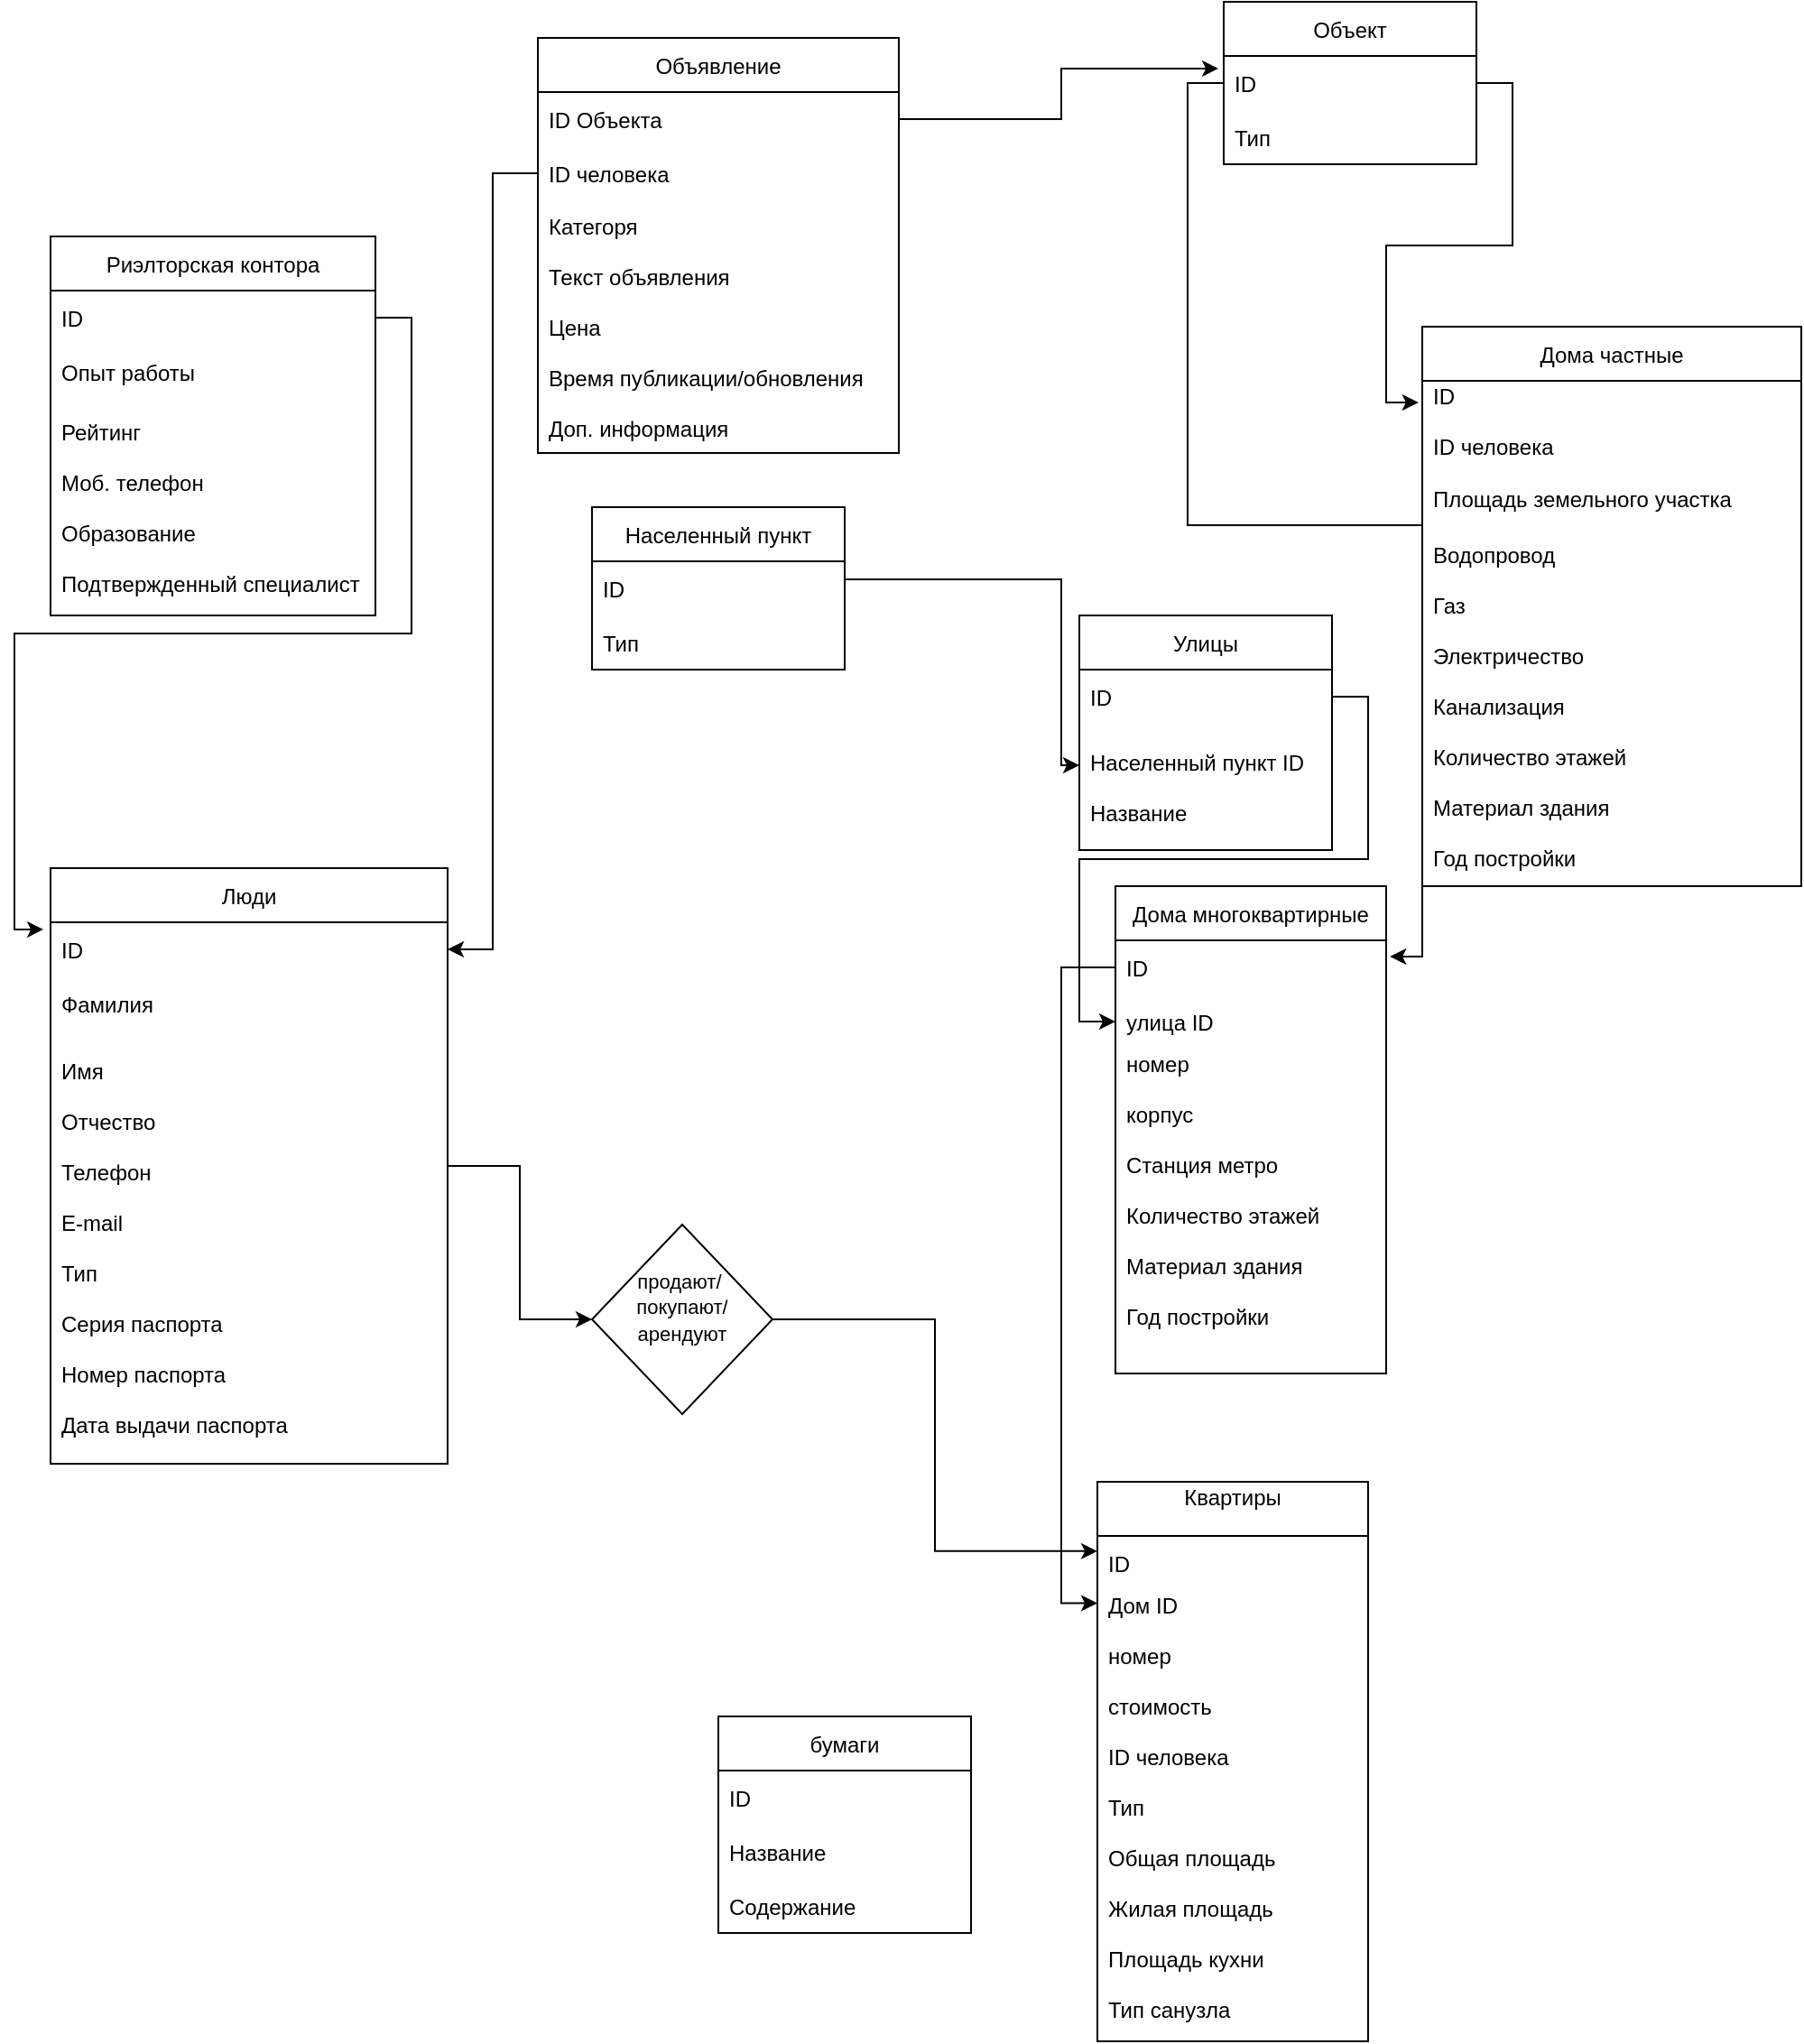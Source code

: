<mxfile version="15.7.3" type="device"><diagram id="tWluPMxtTHNSkM-A0zyS" name="Страница 1"><mxGraphModel dx="1102" dy="4325" grid="1" gridSize="10" guides="1" tooltips="1" connect="1" arrows="1" fold="1" page="1" pageScale="1" pageWidth="2339" pageHeight="3300" math="0" shadow="0"><root><mxCell id="0"/><mxCell id="1" parent="0"/><mxCell id="jXrrF-a2Q6XTQxq93m-X-35" style="edgeStyle=orthogonalEdgeStyle;rounded=0;orthogonalLoop=1;jettySize=auto;html=1;entryX=0;entryY=0.5;entryDx=0;entryDy=0;elbow=vertical;" parent="1" source="jXrrF-a2Q6XTQxq93m-X-1" target="jXrrF-a2Q6XTQxq93m-X-32" edge="1"><mxGeometry relative="1" as="geometry"/></mxCell><mxCell id="jXrrF-a2Q6XTQxq93m-X-1" value="Люди" style="swimlane;fontStyle=0;childLayout=stackLayout;horizontal=1;startSize=30;horizontalStack=0;resizeParent=1;resizeParentMax=0;resizeLast=0;collapsible=1;marginBottom=0;" parent="1" vertex="1"><mxGeometry x="110" y="-10" width="220" height="330" as="geometry"/></mxCell><mxCell id="jXrrF-a2Q6XTQxq93m-X-2" value="ID" style="text;strokeColor=none;fillColor=none;align=left;verticalAlign=middle;spacingLeft=4;spacingRight=4;overflow=hidden;points=[[0,0.5],[1,0.5]];portConstraint=eastwest;rotatable=0;" parent="jXrrF-a2Q6XTQxq93m-X-1" vertex="1"><mxGeometry y="30" width="220" height="30" as="geometry"/></mxCell><mxCell id="jXrrF-a2Q6XTQxq93m-X-3" value="Фамилия            " style="text;strokeColor=none;fillColor=none;align=left;verticalAlign=middle;spacingLeft=4;spacingRight=4;overflow=hidden;points=[[0,0.5],[1,0.5]];portConstraint=eastwest;rotatable=0;" parent="jXrrF-a2Q6XTQxq93m-X-1" vertex="1"><mxGeometry y="60" width="220" height="30" as="geometry"/></mxCell><mxCell id="jXrrF-a2Q6XTQxq93m-X-4" value="Имя&#10;&#10;Отчество&#10;&#10;Телефон&#10;&#10;E-mail&#10;&#10;Тип&#10;&#10;Серия паспорта&#10;&#10;Номер паспорта&#10;&#10;Дата выдачи паспорта" style="text;strokeColor=none;fillColor=none;align=left;verticalAlign=middle;spacingLeft=4;spacingRight=4;overflow=hidden;points=[[0,0.5],[1,0.5]];portConstraint=eastwest;rotatable=0;" parent="jXrrF-a2Q6XTQxq93m-X-1" vertex="1"><mxGeometry y="90" width="220" height="240" as="geometry"/></mxCell><mxCell id="jXrrF-a2Q6XTQxq93m-X-5" value="Квартиры&#10;" style="swimlane;fontStyle=0;childLayout=stackLayout;horizontal=1;startSize=30;horizontalStack=0;resizeParent=1;resizeParentMax=0;resizeLast=0;collapsible=1;marginBottom=0;" parent="1" vertex="1"><mxGeometry x="690" y="330" width="150" height="310" as="geometry"/></mxCell><mxCell id="jXrrF-a2Q6XTQxq93m-X-6" value="ID" style="text;strokeColor=none;fillColor=none;align=left;verticalAlign=middle;spacingLeft=4;spacingRight=4;overflow=hidden;points=[[0,0.5],[1,0.5]];portConstraint=eastwest;rotatable=0;" parent="jXrrF-a2Q6XTQxq93m-X-5" vertex="1"><mxGeometry y="30" width="150" height="30" as="geometry"/></mxCell><mxCell id="jXrrF-a2Q6XTQxq93m-X-8" value="Дом ID&#10;&#10;номер&#10;&#10;стоимость&#10;&#10;ID человека&#10;&#10;Тип&#10;&#10;Общая площадь&#10;&#10;Жилая площадь&#10;&#10;Площадь кухни&#10;&#10;Тип санузла&#10;&#10;&#10;" style="text;strokeColor=none;fillColor=none;align=left;verticalAlign=middle;spacingLeft=4;spacingRight=4;overflow=hidden;points=[[0,0.5],[1,0.5]];portConstraint=eastwest;rotatable=0;" parent="jXrrF-a2Q6XTQxq93m-X-5" vertex="1"><mxGeometry y="60" width="150" height="250" as="geometry"/></mxCell><mxCell id="jXrrF-a2Q6XTQxq93m-X-9" value="Улицы" style="swimlane;fontStyle=0;childLayout=stackLayout;horizontal=1;startSize=30;horizontalStack=0;resizeParent=1;resizeParentMax=0;resizeLast=0;collapsible=1;marginBottom=0;" parent="1" vertex="1"><mxGeometry x="680" y="-150" width="140" height="130" as="geometry"/></mxCell><mxCell id="jXrrF-a2Q6XTQxq93m-X-10" value="ID" style="text;strokeColor=none;fillColor=none;align=left;verticalAlign=middle;spacingLeft=4;spacingRight=4;overflow=hidden;points=[[0,0.5],[1,0.5]];portConstraint=eastwest;rotatable=0;" parent="jXrrF-a2Q6XTQxq93m-X-9" vertex="1"><mxGeometry y="30" width="140" height="30" as="geometry"/></mxCell><mxCell id="jXrrF-a2Q6XTQxq93m-X-11" value="Населенный пункт ID&#10;&#10;Название" style="text;strokeColor=none;fillColor=none;align=left;verticalAlign=middle;spacingLeft=4;spacingRight=4;overflow=hidden;points=[[0,0.5],[1,0.5]];portConstraint=eastwest;rotatable=0;" parent="jXrrF-a2Q6XTQxq93m-X-9" vertex="1"><mxGeometry y="60" width="140" height="70" as="geometry"/></mxCell><mxCell id="jXrrF-a2Q6XTQxq93m-X-13" value="Дома многоквартирные" style="swimlane;fontStyle=0;childLayout=stackLayout;horizontal=1;startSize=30;horizontalStack=0;resizeParent=1;resizeParentMax=0;resizeLast=0;collapsible=1;marginBottom=0;" parent="1" vertex="1"><mxGeometry x="700" width="150" height="270" as="geometry"/></mxCell><mxCell id="jXrrF-a2Q6XTQxq93m-X-14" value="ID" style="text;strokeColor=none;fillColor=none;align=left;verticalAlign=middle;spacingLeft=4;spacingRight=4;overflow=hidden;points=[[0,0.5],[1,0.5]];portConstraint=eastwest;rotatable=0;" parent="jXrrF-a2Q6XTQxq93m-X-13" vertex="1"><mxGeometry y="30" width="150" height="30" as="geometry"/></mxCell><mxCell id="jXrrF-a2Q6XTQxq93m-X-15" value="улица ID" style="text;strokeColor=none;fillColor=none;align=left;verticalAlign=middle;spacingLeft=4;spacingRight=4;overflow=hidden;points=[[0,0.5],[1,0.5]];portConstraint=eastwest;rotatable=0;" parent="jXrrF-a2Q6XTQxq93m-X-13" vertex="1"><mxGeometry y="60" width="150" height="30" as="geometry"/></mxCell><mxCell id="jXrrF-a2Q6XTQxq93m-X-16" value="номер&#10;&#10;корпус&#10;&#10;Станция метро&#10;&#10;Количество этажей&#10;&#10;Материал здания&#10;&#10;Год постройки&#10;&#10;&#10;" style="text;strokeColor=none;fillColor=none;align=left;verticalAlign=middle;spacingLeft=4;spacingRight=4;overflow=hidden;points=[[0,0.5],[1,0.5]];portConstraint=eastwest;rotatable=0;" parent="jXrrF-a2Q6XTQxq93m-X-13" vertex="1"><mxGeometry y="90" width="150" height="180" as="geometry"/></mxCell><mxCell id="jXrrF-a2Q6XTQxq93m-X-17" value="бумаги" style="swimlane;fontStyle=0;childLayout=stackLayout;horizontal=1;startSize=30;horizontalStack=0;resizeParent=1;resizeParentMax=0;resizeLast=0;collapsible=1;marginBottom=0;" parent="1" vertex="1"><mxGeometry x="480" y="460" width="140" height="120" as="geometry"/></mxCell><mxCell id="jXrrF-a2Q6XTQxq93m-X-18" value="ID" style="text;strokeColor=none;fillColor=none;align=left;verticalAlign=middle;spacingLeft=4;spacingRight=4;overflow=hidden;points=[[0,0.5],[1,0.5]];portConstraint=eastwest;rotatable=0;" parent="jXrrF-a2Q6XTQxq93m-X-17" vertex="1"><mxGeometry y="30" width="140" height="30" as="geometry"/></mxCell><mxCell id="jXrrF-a2Q6XTQxq93m-X-19" value="Название" style="text;strokeColor=none;fillColor=none;align=left;verticalAlign=middle;spacingLeft=4;spacingRight=4;overflow=hidden;points=[[0,0.5],[1,0.5]];portConstraint=eastwest;rotatable=0;" parent="jXrrF-a2Q6XTQxq93m-X-17" vertex="1"><mxGeometry y="60" width="140" height="30" as="geometry"/></mxCell><mxCell id="jXrrF-a2Q6XTQxq93m-X-20" value="Содержание" style="text;strokeColor=none;fillColor=none;align=left;verticalAlign=middle;spacingLeft=4;spacingRight=4;overflow=hidden;points=[[0,0.5],[1,0.5]];portConstraint=eastwest;rotatable=0;" parent="jXrrF-a2Q6XTQxq93m-X-17" vertex="1"><mxGeometry y="90" width="140" height="30" as="geometry"/></mxCell><mxCell id="jXrrF-a2Q6XTQxq93m-X-31" style="edgeStyle=orthogonalEdgeStyle;rounded=0;orthogonalLoop=1;jettySize=auto;html=1;entryX=0;entryY=0.5;entryDx=0;entryDy=0;elbow=vertical;" parent="1" source="jXrrF-a2Q6XTQxq93m-X-10" target="jXrrF-a2Q6XTQxq93m-X-15" edge="1"><mxGeometry relative="1" as="geometry"/></mxCell><mxCell id="jXrrF-a2Q6XTQxq93m-X-34" style="edgeStyle=orthogonalEdgeStyle;rounded=0;orthogonalLoop=1;jettySize=auto;html=1;entryX=0;entryY=0.124;entryDx=0;entryDy=0;entryPerimeter=0;elbow=vertical;" parent="1" source="jXrrF-a2Q6XTQxq93m-X-32" target="jXrrF-a2Q6XTQxq93m-X-5" edge="1"><mxGeometry relative="1" as="geometry"/></mxCell><mxCell id="jXrrF-a2Q6XTQxq93m-X-32" value="" style="rhombus;whiteSpace=wrap;html=1;" parent="1" vertex="1"><mxGeometry x="410" y="187.5" width="100" height="105" as="geometry"/></mxCell><mxCell id="jXrrF-a2Q6XTQxq93m-X-36" value="&lt;p&gt;&lt;font style=&quot;font-size: 11px&quot;&gt;&lt;font&gt;продают/&amp;nbsp;&lt;br&gt;&lt;/font&gt;покупают/&lt;br&gt;арендуют&lt;/font&gt;&lt;/p&gt;" style="text;html=1;strokeColor=none;fillColor=none;spacing=5;spacingTop=-20;whiteSpace=wrap;overflow=hidden;rounded=0;align=center;" parent="1" vertex="1"><mxGeometry x="430" y="210" width="60" height="50" as="geometry"/></mxCell><mxCell id="fIove4JGnkJyiZ1TXnkr-1" value="Риэлторская контора" style="swimlane;fontStyle=0;childLayout=stackLayout;horizontal=1;startSize=30;horizontalStack=0;resizeParent=1;resizeParentMax=0;resizeLast=0;collapsible=1;marginBottom=0;" vertex="1" parent="1"><mxGeometry x="110" y="-360" width="180" height="210" as="geometry"/></mxCell><mxCell id="fIove4JGnkJyiZ1TXnkr-2" value="ID" style="text;strokeColor=none;fillColor=none;align=left;verticalAlign=middle;spacingLeft=4;spacingRight=4;overflow=hidden;points=[[0,0.5],[1,0.5]];portConstraint=eastwest;rotatable=0;" vertex="1" parent="fIove4JGnkJyiZ1TXnkr-1"><mxGeometry y="30" width="180" height="30" as="geometry"/></mxCell><mxCell id="fIove4JGnkJyiZ1TXnkr-3" value="Опыт работы" style="text;strokeColor=none;fillColor=none;align=left;verticalAlign=middle;spacingLeft=4;spacingRight=4;overflow=hidden;points=[[0,0.5],[1,0.5]];portConstraint=eastwest;rotatable=0;" vertex="1" parent="fIove4JGnkJyiZ1TXnkr-1"><mxGeometry y="60" width="180" height="30" as="geometry"/></mxCell><mxCell id="fIove4JGnkJyiZ1TXnkr-4" value="Рейтинг&#10;&#10;Моб. телефон&#10;&#10;Образование&#10;&#10;Подтвержденный специалист" style="text;strokeColor=none;fillColor=none;align=left;verticalAlign=middle;spacingLeft=4;spacingRight=4;overflow=hidden;points=[[0,0.5],[1,0.5]];portConstraint=eastwest;rotatable=0;" vertex="1" parent="fIove4JGnkJyiZ1TXnkr-1"><mxGeometry y="90" width="180" height="120" as="geometry"/></mxCell><mxCell id="fIove4JGnkJyiZ1TXnkr-6" style="edgeStyle=orthogonalEdgeStyle;rounded=0;orthogonalLoop=1;jettySize=auto;html=1;entryX=-0.018;entryY=0.133;entryDx=0;entryDy=0;entryPerimeter=0;" edge="1" parent="1" source="fIove4JGnkJyiZ1TXnkr-2" target="jXrrF-a2Q6XTQxq93m-X-2"><mxGeometry relative="1" as="geometry"/></mxCell><mxCell id="fIove4JGnkJyiZ1TXnkr-7" value="Населенный пункт" style="swimlane;fontStyle=0;childLayout=stackLayout;horizontal=1;startSize=30;horizontalStack=0;resizeParent=1;resizeParentMax=0;resizeLast=0;collapsible=1;marginBottom=0;" vertex="1" parent="1"><mxGeometry x="410" y="-210" width="140" height="90" as="geometry"/></mxCell><mxCell id="fIove4JGnkJyiZ1TXnkr-8" value="ID" style="text;strokeColor=none;fillColor=none;align=left;verticalAlign=middle;spacingLeft=4;spacingRight=4;overflow=hidden;points=[[0,0.5],[1,0.5]];portConstraint=eastwest;rotatable=0;" vertex="1" parent="fIove4JGnkJyiZ1TXnkr-7"><mxGeometry y="30" width="140" height="30" as="geometry"/></mxCell><mxCell id="fIove4JGnkJyiZ1TXnkr-9" value="Тип" style="text;strokeColor=none;fillColor=none;align=left;verticalAlign=middle;spacingLeft=4;spacingRight=4;overflow=hidden;points=[[0,0.5],[1,0.5]];portConstraint=eastwest;rotatable=0;" vertex="1" parent="fIove4JGnkJyiZ1TXnkr-7"><mxGeometry y="60" width="140" height="30" as="geometry"/></mxCell><mxCell id="fIove4JGnkJyiZ1TXnkr-12" style="edgeStyle=orthogonalEdgeStyle;rounded=0;orthogonalLoop=1;jettySize=auto;html=1;" edge="1" parent="1" source="fIove4JGnkJyiZ1TXnkr-8"><mxGeometry relative="1" as="geometry"><mxPoint x="680" y="-67" as="targetPoint"/><Array as="points"><mxPoint x="670" y="-170"/><mxPoint x="670" y="-67"/></Array></mxGeometry></mxCell><mxCell id="fIove4JGnkJyiZ1TXnkr-32" style="edgeStyle=orthogonalEdgeStyle;rounded=0;orthogonalLoop=1;jettySize=auto;html=1;entryX=1.014;entryY=0.3;entryDx=0;entryDy=0;entryPerimeter=0;exitX=0;exitY=0.5;exitDx=0;exitDy=0;" edge="1" parent="1" source="fIove4JGnkJyiZ1TXnkr-14" target="jXrrF-a2Q6XTQxq93m-X-14"><mxGeometry relative="1" as="geometry"/></mxCell><mxCell id="fIove4JGnkJyiZ1TXnkr-13" value="Объект" style="swimlane;fontStyle=0;childLayout=stackLayout;horizontal=1;startSize=30;horizontalStack=0;resizeParent=1;resizeParentMax=0;resizeLast=0;collapsible=1;marginBottom=0;" vertex="1" parent="1"><mxGeometry x="760" y="-490" width="140" height="90" as="geometry"/></mxCell><mxCell id="fIove4JGnkJyiZ1TXnkr-14" value="ID" style="text;strokeColor=none;fillColor=none;align=left;verticalAlign=middle;spacingLeft=4;spacingRight=4;overflow=hidden;points=[[0,0.5],[1,0.5]];portConstraint=eastwest;rotatable=0;" vertex="1" parent="fIove4JGnkJyiZ1TXnkr-13"><mxGeometry y="30" width="140" height="30" as="geometry"/></mxCell><mxCell id="fIove4JGnkJyiZ1TXnkr-15" value="Тип" style="text;strokeColor=none;fillColor=none;align=left;verticalAlign=middle;spacingLeft=4;spacingRight=4;overflow=hidden;points=[[0,0.5],[1,0.5]];portConstraint=eastwest;rotatable=0;" vertex="1" parent="fIove4JGnkJyiZ1TXnkr-13"><mxGeometry y="60" width="140" height="30" as="geometry"/></mxCell><mxCell id="fIove4JGnkJyiZ1TXnkr-17" value="Объявление" style="swimlane;fontStyle=0;childLayout=stackLayout;horizontal=1;startSize=30;horizontalStack=0;resizeParent=1;resizeParentMax=0;resizeLast=0;collapsible=1;marginBottom=0;" vertex="1" parent="1"><mxGeometry x="380" y="-470" width="200" height="230" as="geometry"/></mxCell><mxCell id="fIove4JGnkJyiZ1TXnkr-18" value="ID Объекта " style="text;strokeColor=none;fillColor=none;align=left;verticalAlign=middle;spacingLeft=4;spacingRight=4;overflow=hidden;points=[[0,0.5],[1,0.5]];portConstraint=eastwest;rotatable=0;" vertex="1" parent="fIove4JGnkJyiZ1TXnkr-17"><mxGeometry y="30" width="200" height="30" as="geometry"/></mxCell><mxCell id="fIove4JGnkJyiZ1TXnkr-19" value="ID человека" style="text;strokeColor=none;fillColor=none;align=left;verticalAlign=middle;spacingLeft=4;spacingRight=4;overflow=hidden;points=[[0,0.5],[1,0.5]];portConstraint=eastwest;rotatable=0;" vertex="1" parent="fIove4JGnkJyiZ1TXnkr-17"><mxGeometry y="60" width="200" height="30" as="geometry"/></mxCell><mxCell id="fIove4JGnkJyiZ1TXnkr-20" value="Категоря&#10;&#10;Текст объявления&#10;&#10;Цена&#10;&#10;Время публикации/обновления&#10;&#10;Доп. информация" style="text;strokeColor=none;fillColor=none;align=left;verticalAlign=middle;spacingLeft=4;spacingRight=4;overflow=hidden;points=[[0,0.5],[1,0.5]];portConstraint=eastwest;rotatable=0;" vertex="1" parent="fIove4JGnkJyiZ1TXnkr-17"><mxGeometry y="90" width="200" height="140" as="geometry"/></mxCell><mxCell id="fIove4JGnkJyiZ1TXnkr-22" style="edgeStyle=orthogonalEdgeStyle;rounded=0;orthogonalLoop=1;jettySize=auto;html=1;entryX=1;entryY=0.5;entryDx=0;entryDy=0;" edge="1" parent="1" source="fIove4JGnkJyiZ1TXnkr-19" target="jXrrF-a2Q6XTQxq93m-X-2"><mxGeometry relative="1" as="geometry"/></mxCell><mxCell id="fIove4JGnkJyiZ1TXnkr-23" style="edgeStyle=orthogonalEdgeStyle;rounded=0;orthogonalLoop=1;jettySize=auto;html=1;entryX=-0.021;entryY=0.233;entryDx=0;entryDy=0;entryPerimeter=0;" edge="1" parent="1" source="fIove4JGnkJyiZ1TXnkr-18" target="fIove4JGnkJyiZ1TXnkr-14"><mxGeometry relative="1" as="geometry"/></mxCell><mxCell id="fIove4JGnkJyiZ1TXnkr-24" value="Дома частные" style="swimlane;fontStyle=0;childLayout=stackLayout;horizontal=1;startSize=30;horizontalStack=0;resizeParent=1;resizeParentMax=0;resizeLast=0;collapsible=1;marginBottom=0;" vertex="1" parent="1"><mxGeometry x="870" y="-310" width="210" height="310" as="geometry"/></mxCell><mxCell id="fIove4JGnkJyiZ1TXnkr-25" value="ID&#10;&#10;ID человека&#10;&#10;Улица ID" style="text;strokeColor=none;fillColor=none;align=left;verticalAlign=middle;spacingLeft=4;spacingRight=4;overflow=hidden;points=[[0,0.5],[1,0.5]];portConstraint=eastwest;rotatable=0;" vertex="1" parent="fIove4JGnkJyiZ1TXnkr-24"><mxGeometry y="30" width="210" height="50" as="geometry"/></mxCell><mxCell id="fIove4JGnkJyiZ1TXnkr-26" value="Площадь земельного участка" style="text;strokeColor=none;fillColor=none;align=left;verticalAlign=middle;spacingLeft=4;spacingRight=4;overflow=hidden;points=[[0,0.5],[1,0.5]];portConstraint=eastwest;rotatable=0;" vertex="1" parent="fIove4JGnkJyiZ1TXnkr-24"><mxGeometry y="80" width="210" height="30" as="geometry"/></mxCell><mxCell id="fIove4JGnkJyiZ1TXnkr-27" value="Водопровод&#10;&#10;Газ&#10;&#10;Электричество&#10;&#10;Канализация&#10;&#10;Количество этажей&#10;&#10;Материал здания&#10;&#10;Год постройки" style="text;strokeColor=none;fillColor=none;align=left;verticalAlign=middle;spacingLeft=4;spacingRight=4;overflow=hidden;points=[[0,0.5],[1,0.5]];portConstraint=eastwest;rotatable=0;" vertex="1" parent="fIove4JGnkJyiZ1TXnkr-24"><mxGeometry y="110" width="210" height="200" as="geometry"/></mxCell><mxCell id="fIove4JGnkJyiZ1TXnkr-29" style="edgeStyle=orthogonalEdgeStyle;rounded=0;orthogonalLoop=1;jettySize=auto;html=1;entryX=0;entryY=0.029;entryDx=0;entryDy=0;entryPerimeter=0;" edge="1" parent="1" source="jXrrF-a2Q6XTQxq93m-X-14" target="jXrrF-a2Q6XTQxq93m-X-8"><mxGeometry relative="1" as="geometry"/></mxCell><mxCell id="fIove4JGnkJyiZ1TXnkr-30" style="edgeStyle=orthogonalEdgeStyle;rounded=0;orthogonalLoop=1;jettySize=auto;html=1;entryX=-0.01;entryY=0.24;entryDx=0;entryDy=0;entryPerimeter=0;" edge="1" parent="1" source="fIove4JGnkJyiZ1TXnkr-14" target="fIove4JGnkJyiZ1TXnkr-25"><mxGeometry relative="1" as="geometry"/></mxCell></root></mxGraphModel></diagram></mxfile>
